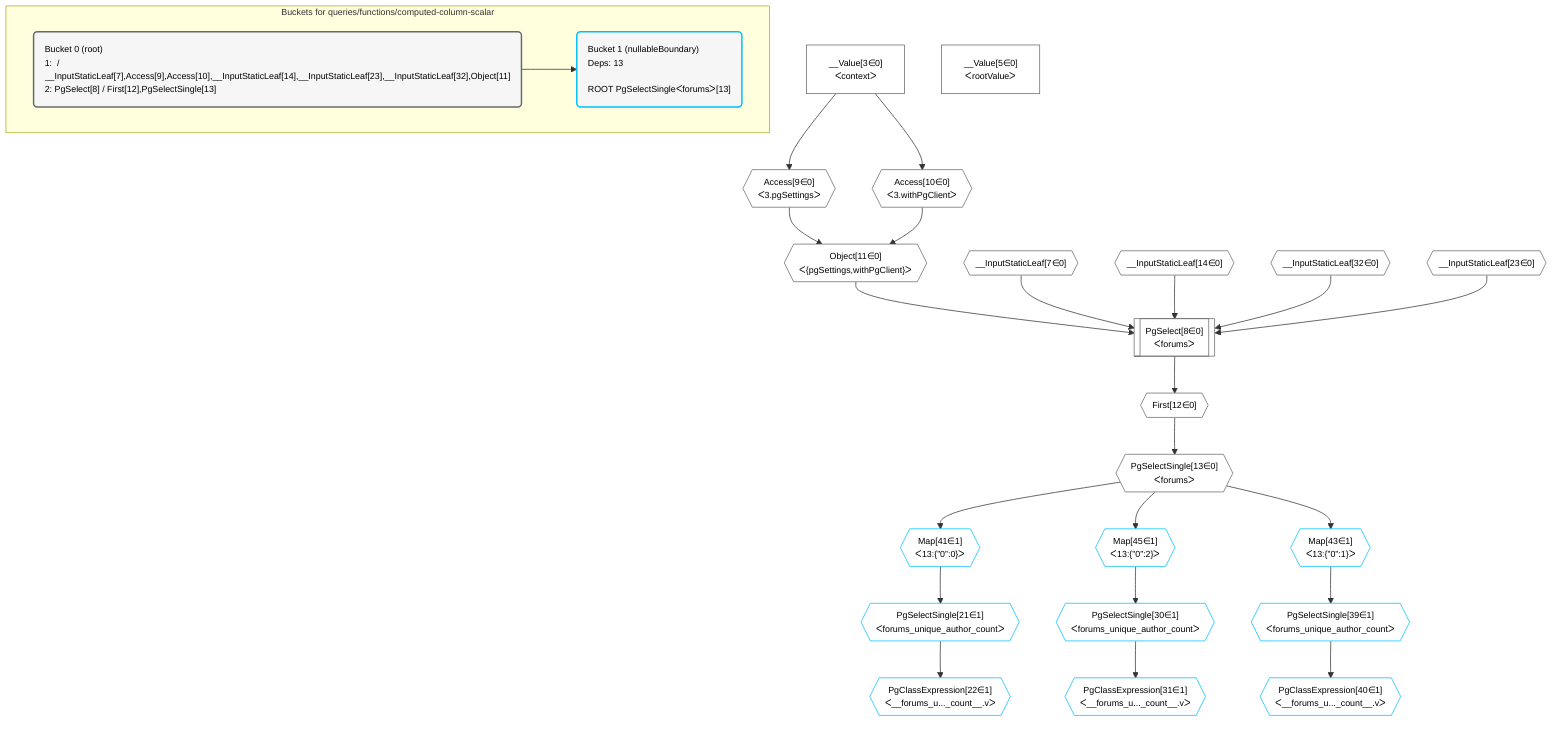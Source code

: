 %%{init: {'themeVariables': { 'fontSize': '12px'}}}%%
graph TD
    classDef path fill:#eee,stroke:#000,color:#000
    classDef plan fill:#fff,stroke-width:1px,color:#000
    classDef itemplan fill:#fff,stroke-width:2px,color:#000
    classDef unbatchedplan fill:#dff,stroke-width:1px,color:#000
    classDef sideeffectplan fill:#fcc,stroke-width:2px,color:#000
    classDef bucket fill:#f6f6f6,color:#000,stroke-width:2px,text-align:left


    %% define steps
    __Value3["__Value[3∈0]<br />ᐸcontextᐳ"]:::plan
    __Value5["__Value[5∈0]<br />ᐸrootValueᐳ"]:::plan
    __InputStaticLeaf7{{"__InputStaticLeaf[7∈0]"}}:::plan
    Access9{{"Access[9∈0]<br />ᐸ3.pgSettingsᐳ"}}:::plan
    Access10{{"Access[10∈0]<br />ᐸ3.withPgClientᐳ"}}:::plan
    Object11{{"Object[11∈0]<br />ᐸ{pgSettings,withPgClient}ᐳ"}}:::plan
    __InputStaticLeaf14{{"__InputStaticLeaf[14∈0]"}}:::plan
    __InputStaticLeaf32{{"__InputStaticLeaf[32∈0]"}}:::plan
    __InputStaticLeaf23{{"__InputStaticLeaf[23∈0]"}}:::plan
    PgSelect8[["PgSelect[8∈0]<br />ᐸforumsᐳ"]]:::plan
    First12{{"First[12∈0]"}}:::plan
    PgSelectSingle13{{"PgSelectSingle[13∈0]<br />ᐸforumsᐳ"}}:::plan
    Map41{{"Map[41∈1]<br />ᐸ13:{”0”:0}ᐳ"}}:::plan
    PgSelectSingle21{{"PgSelectSingle[21∈1]<br />ᐸforums_unique_author_countᐳ"}}:::plan
    PgClassExpression22{{"PgClassExpression[22∈1]<br />ᐸ__forums_u..._count__.vᐳ"}}:::plan
    Map45{{"Map[45∈1]<br />ᐸ13:{”0”:2}ᐳ"}}:::plan
    PgSelectSingle30{{"PgSelectSingle[30∈1]<br />ᐸforums_unique_author_countᐳ"}}:::plan
    PgClassExpression31{{"PgClassExpression[31∈1]<br />ᐸ__forums_u..._count__.vᐳ"}}:::plan
    Map43{{"Map[43∈1]<br />ᐸ13:{”0”:1}ᐳ"}}:::plan
    PgSelectSingle39{{"PgSelectSingle[39∈1]<br />ᐸforums_unique_author_countᐳ"}}:::plan
    PgClassExpression40{{"PgClassExpression[40∈1]<br />ᐸ__forums_u..._count__.vᐳ"}}:::plan

    %% plan dependencies
    __Value3 --> Access9
    __Value3 --> Access10
    Access9 & Access10 --> Object11
    Object11 & __InputStaticLeaf7 & __InputStaticLeaf14 & __InputStaticLeaf32 & __InputStaticLeaf23 --> PgSelect8
    PgSelect8 --> First12
    First12 --> PgSelectSingle13
    PgSelectSingle13 --> Map41
    Map41 --> PgSelectSingle21
    PgSelectSingle21 --> PgClassExpression22
    PgSelectSingle13 --> Map45
    Map45 --> PgSelectSingle30
    PgSelectSingle30 --> PgClassExpression31
    PgSelectSingle13 --> Map43
    Map43 --> PgSelectSingle39
    PgSelectSingle39 --> PgClassExpression40

    subgraph "Buckets for queries/functions/computed-column-scalar"
    Bucket0("Bucket 0 (root)<br />1:  / __InputStaticLeaf[7],Access[9],Access[10],__InputStaticLeaf[14],__InputStaticLeaf[23],__InputStaticLeaf[32],Object[11]<br />2: PgSelect[8] / First[12],PgSelectSingle[13]"):::bucket
    classDef bucket0 stroke:#696969
    class Bucket0,__Value3,__Value5,__InputStaticLeaf7,PgSelect8,Access9,Access10,Object11,First12,PgSelectSingle13,__InputStaticLeaf14,__InputStaticLeaf23,__InputStaticLeaf32 bucket0
    Bucket1("Bucket 1 (nullableBoundary)<br />Deps: 13<br /><br />ROOT PgSelectSingleᐸforumsᐳ[13]"):::bucket
    classDef bucket1 stroke:#00bfff
    class Bucket1,PgSelectSingle21,PgClassExpression22,PgSelectSingle30,PgClassExpression31,PgSelectSingle39,PgClassExpression40,Map41,Map43,Map45 bucket1
    Bucket0 --> Bucket1
    end